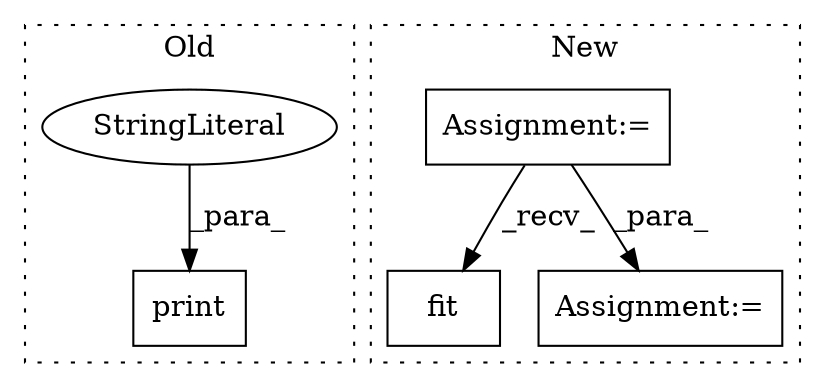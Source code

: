 digraph G {
subgraph cluster0 {
1 [label="print" a="32" s="2527,2568" l="6,1" shape="box"];
3 [label="StringLiteral" a="45" s="2533" l="35" shape="ellipse"];
label = "Old";
style="dotted";
}
subgraph cluster1 {
2 [label="fit" a="32" s="2585,2603" l="4,1" shape="box"];
4 [label="Assignment:=" a="7" s="2347" l="1" shape="box"];
5 [label="Assignment:=" a="7" s="2474" l="1" shape="box"];
label = "New";
style="dotted";
}
3 -> 1 [label="_para_"];
4 -> 5 [label="_para_"];
4 -> 2 [label="_recv_"];
}